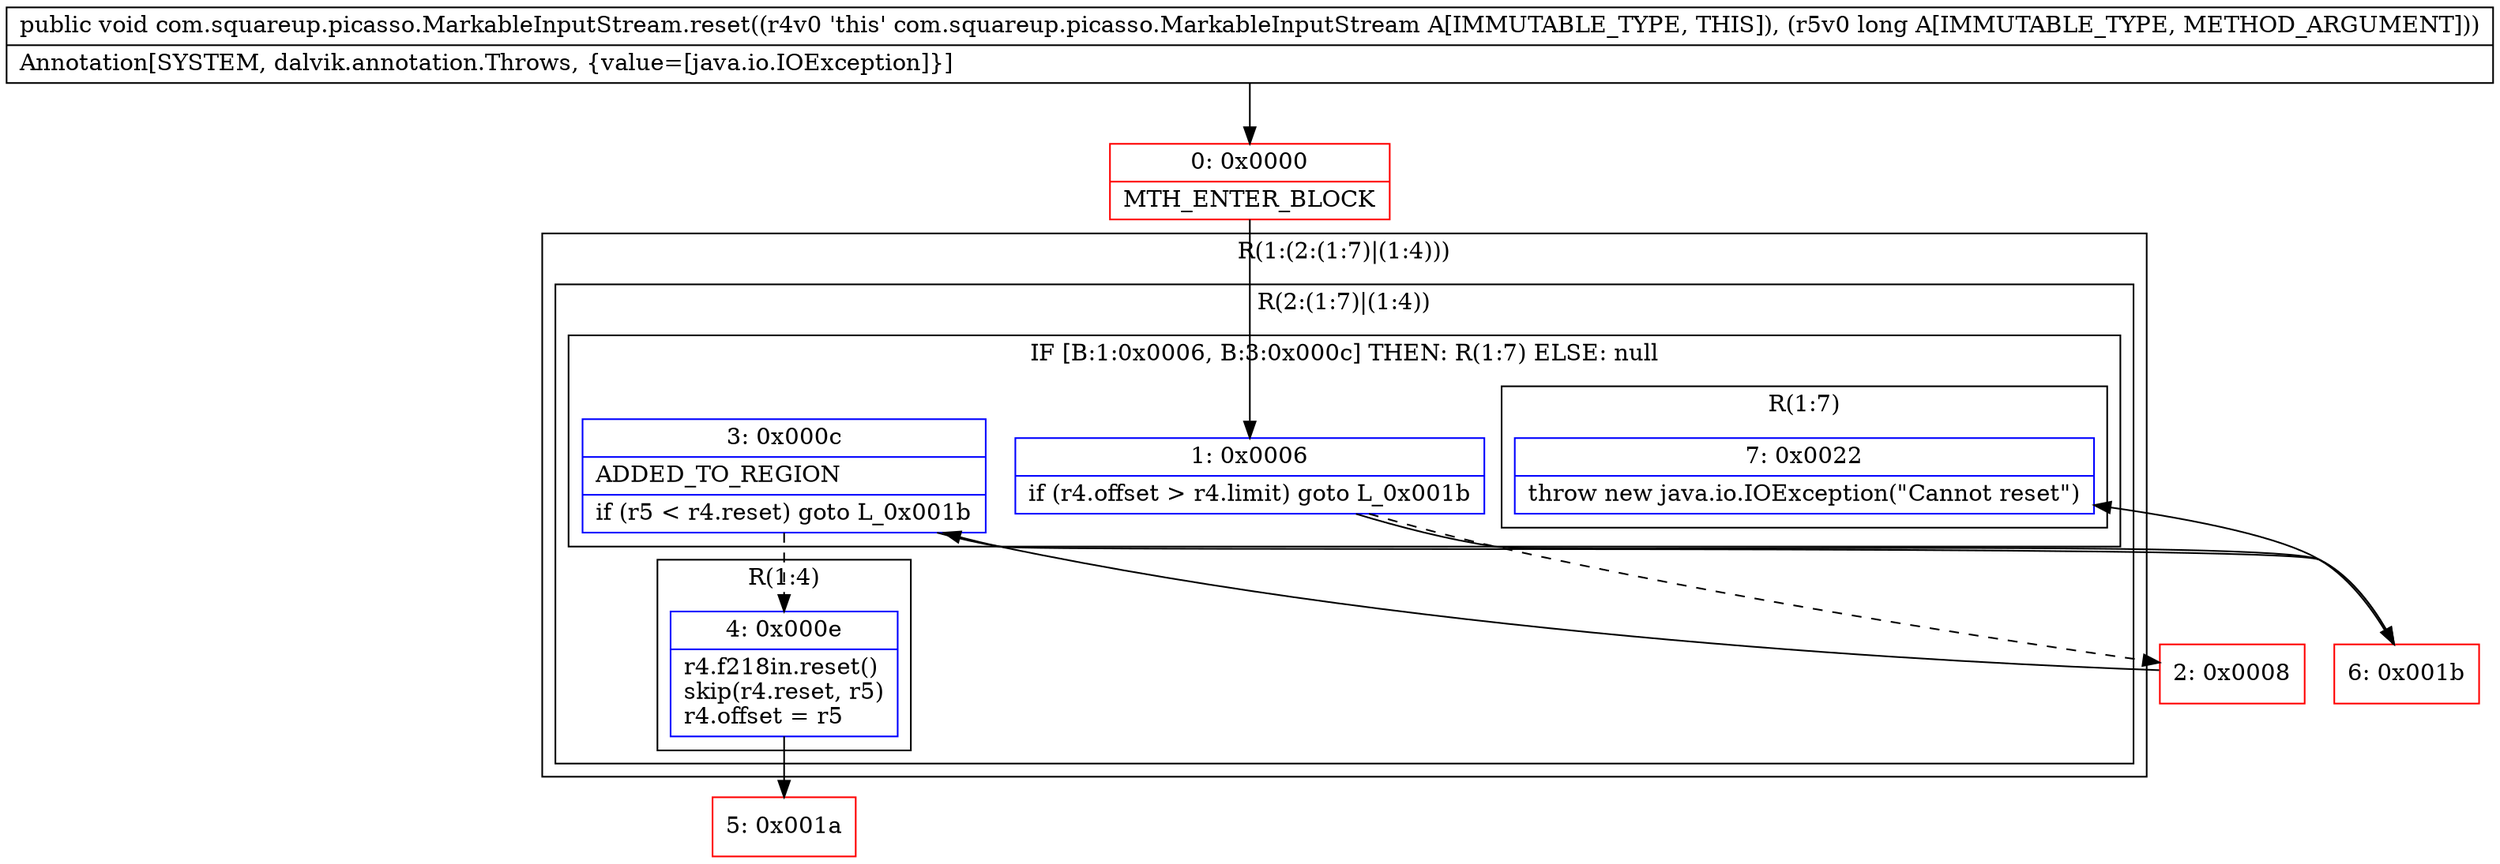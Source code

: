 digraph "CFG forcom.squareup.picasso.MarkableInputStream.reset(J)V" {
subgraph cluster_Region_2088070844 {
label = "R(1:(2:(1:7)|(1:4)))";
node [shape=record,color=blue];
subgraph cluster_Region_143272071 {
label = "R(2:(1:7)|(1:4))";
node [shape=record,color=blue];
subgraph cluster_IfRegion_1871569529 {
label = "IF [B:1:0x0006, B:3:0x000c] THEN: R(1:7) ELSE: null";
node [shape=record,color=blue];
Node_1 [shape=record,label="{1\:\ 0x0006|if (r4.offset \> r4.limit) goto L_0x001b\l}"];
Node_3 [shape=record,label="{3\:\ 0x000c|ADDED_TO_REGION\l|if (r5 \< r4.reset) goto L_0x001b\l}"];
subgraph cluster_Region_1489329111 {
label = "R(1:7)";
node [shape=record,color=blue];
Node_7 [shape=record,label="{7\:\ 0x0022|throw new java.io.IOException(\"Cannot reset\")\l}"];
}
}
subgraph cluster_Region_261279485 {
label = "R(1:4)";
node [shape=record,color=blue];
Node_4 [shape=record,label="{4\:\ 0x000e|r4.f218in.reset()\lskip(r4.reset, r5)\lr4.offset = r5\l}"];
}
}
}
Node_0 [shape=record,color=red,label="{0\:\ 0x0000|MTH_ENTER_BLOCK\l}"];
Node_2 [shape=record,color=red,label="{2\:\ 0x0008}"];
Node_5 [shape=record,color=red,label="{5\:\ 0x001a}"];
Node_6 [shape=record,color=red,label="{6\:\ 0x001b}"];
MethodNode[shape=record,label="{public void com.squareup.picasso.MarkableInputStream.reset((r4v0 'this' com.squareup.picasso.MarkableInputStream A[IMMUTABLE_TYPE, THIS]), (r5v0 long A[IMMUTABLE_TYPE, METHOD_ARGUMENT]))  | Annotation[SYSTEM, dalvik.annotation.Throws, \{value=[java.io.IOException]\}]\l}"];
MethodNode -> Node_0;
Node_1 -> Node_2[style=dashed];
Node_1 -> Node_6;
Node_3 -> Node_4[style=dashed];
Node_3 -> Node_6;
Node_4 -> Node_5;
Node_0 -> Node_1;
Node_2 -> Node_3;
Node_6 -> Node_7;
}

